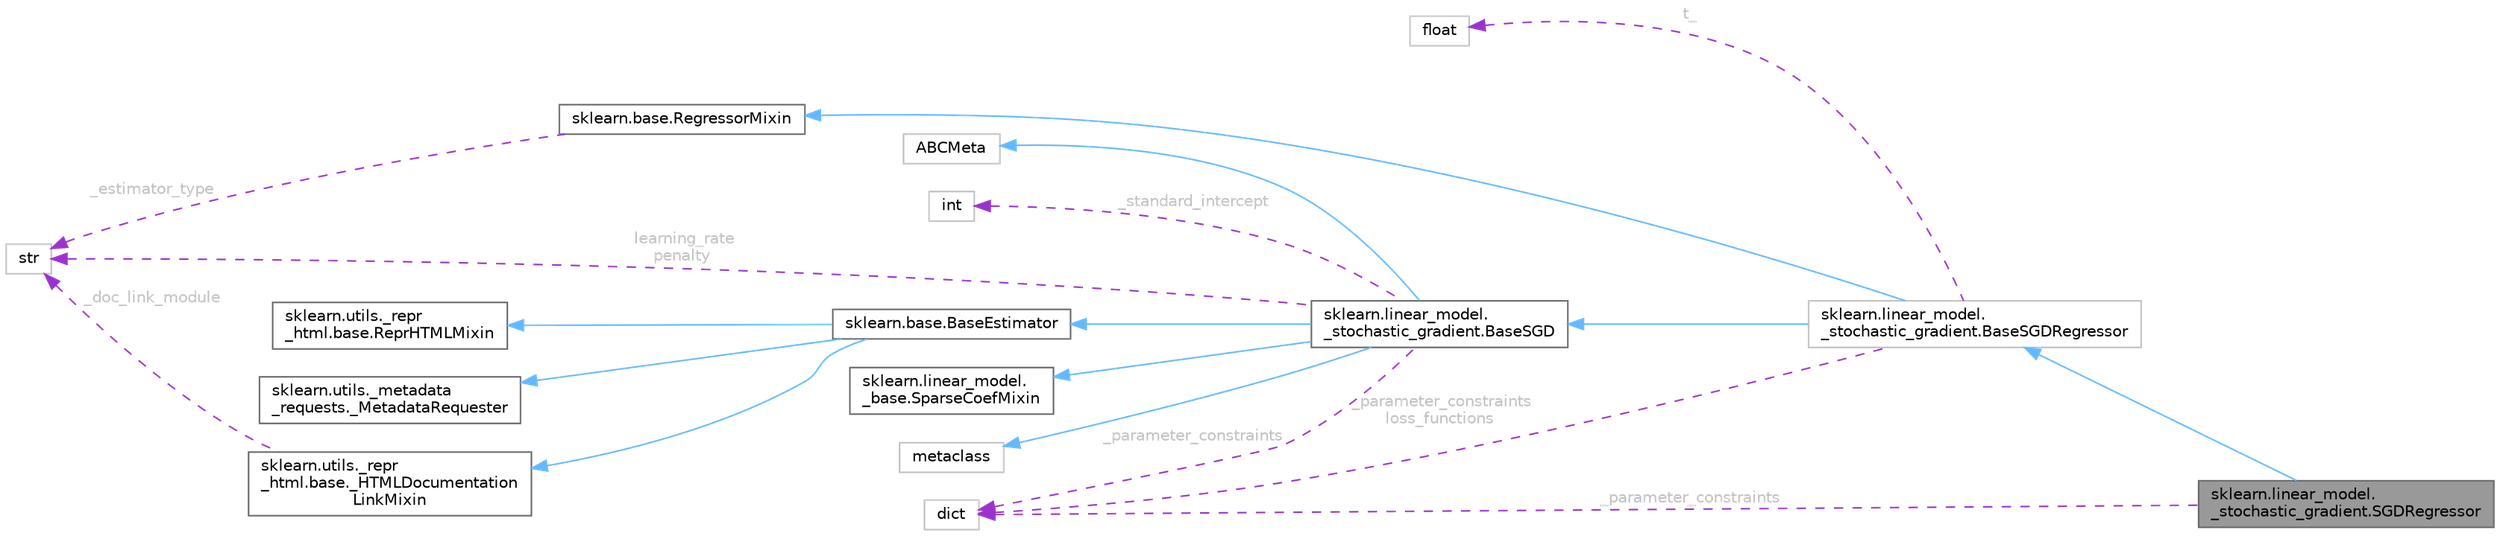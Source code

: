 digraph "sklearn.linear_model._stochastic_gradient.SGDRegressor"
{
 // LATEX_PDF_SIZE
  bgcolor="transparent";
  edge [fontname=Helvetica,fontsize=10,labelfontname=Helvetica,labelfontsize=10];
  node [fontname=Helvetica,fontsize=10,shape=box,height=0.2,width=0.4];
  rankdir="LR";
  Node1 [id="Node000001",label="sklearn.linear_model.\l_stochastic_gradient.SGDRegressor",height=0.2,width=0.4,color="gray40", fillcolor="grey60", style="filled", fontcolor="black",tooltip=" "];
  Node2 -> Node1 [id="edge19_Node000001_Node000002",dir="back",color="steelblue1",style="solid",tooltip=" "];
  Node2 [id="Node000002",label="sklearn.linear_model.\l_stochastic_gradient.BaseSGDRegressor",height=0.2,width=0.4,color="grey75", fillcolor="white", style="filled",URL="$d1/d08/classsklearn_1_1linear__model_1_1__stochastic__gradient_1_1BaseSGDRegressor.html",tooltip=" "];
  Node3 -> Node2 [id="edge20_Node000002_Node000003",dir="back",color="steelblue1",style="solid",tooltip=" "];
  Node3 [id="Node000003",label="sklearn.base.RegressorMixin",height=0.2,width=0.4,color="gray40", fillcolor="white", style="filled",URL="$df/d64/classsklearn_1_1base_1_1RegressorMixin.html",tooltip=" "];
  Node4 -> Node3 [id="edge21_Node000003_Node000004",dir="back",color="darkorchid3",style="dashed",tooltip=" ",label=" _estimator_type",fontcolor="grey" ];
  Node4 [id="Node000004",label="str",height=0.2,width=0.4,color="grey75", fillcolor="white", style="filled",tooltip=" "];
  Node5 -> Node2 [id="edge22_Node000002_Node000005",dir="back",color="steelblue1",style="solid",tooltip=" "];
  Node5 [id="Node000005",label="sklearn.linear_model.\l_stochastic_gradient.BaseSGD",height=0.2,width=0.4,color="gray40", fillcolor="white", style="filled",URL="$d6/d2f/classsklearn_1_1linear__model_1_1__stochastic__gradient_1_1BaseSGD.html",tooltip=" "];
  Node6 -> Node5 [id="edge23_Node000005_Node000006",dir="back",color="steelblue1",style="solid",tooltip=" "];
  Node6 [id="Node000006",label="sklearn.linear_model.\l_base.SparseCoefMixin",height=0.2,width=0.4,color="gray40", fillcolor="white", style="filled",URL="$d8/d5b/classsklearn_1_1linear__model_1_1__base_1_1SparseCoefMixin.html",tooltip=" "];
  Node7 -> Node5 [id="edge24_Node000005_Node000007",dir="back",color="steelblue1",style="solid",tooltip=" "];
  Node7 [id="Node000007",label="sklearn.base.BaseEstimator",height=0.2,width=0.4,color="gray40", fillcolor="white", style="filled",URL="$d3/d20/classsklearn_1_1base_1_1BaseEstimator.html",tooltip=" "];
  Node8 -> Node7 [id="edge25_Node000007_Node000008",dir="back",color="steelblue1",style="solid",tooltip=" "];
  Node8 [id="Node000008",label="sklearn.utils._repr\l_html.base.ReprHTMLMixin",height=0.2,width=0.4,color="gray40", fillcolor="white", style="filled",URL="$d3/d50/classsklearn_1_1utils_1_1__repr__html_1_1base_1_1ReprHTMLMixin.html",tooltip=" "];
  Node9 -> Node7 [id="edge26_Node000007_Node000009",dir="back",color="steelblue1",style="solid",tooltip=" "];
  Node9 [id="Node000009",label="sklearn.utils._repr\l_html.base._HTMLDocumentation\lLinkMixin",height=0.2,width=0.4,color="gray40", fillcolor="white", style="filled",URL="$d5/d05/classsklearn_1_1utils_1_1__repr__html_1_1base_1_1__HTMLDocumentationLinkMixin.html",tooltip=" "];
  Node4 -> Node9 [id="edge27_Node000009_Node000004",dir="back",color="darkorchid3",style="dashed",tooltip=" ",label=" _doc_link_module",fontcolor="grey" ];
  Node10 -> Node7 [id="edge28_Node000007_Node000010",dir="back",color="steelblue1",style="solid",tooltip=" "];
  Node10 [id="Node000010",label="sklearn.utils._metadata\l_requests._MetadataRequester",height=0.2,width=0.4,color="gray40", fillcolor="white", style="filled",URL="$d6/dfa/classsklearn_1_1utils_1_1__metadata__requests_1_1__MetadataRequester.html",tooltip=" "];
  Node11 -> Node5 [id="edge29_Node000005_Node000011",dir="back",color="steelblue1",style="solid",tooltip=" "];
  Node11 [id="Node000011",label="metaclass",height=0.2,width=0.4,color="grey75", fillcolor="white", style="filled",URL="$d1/d9a/classmetaclass.html",tooltip=" "];
  Node12 -> Node5 [id="edge30_Node000005_Node000012",dir="back",color="steelblue1",style="solid",tooltip=" "];
  Node12 [id="Node000012",label="ABCMeta",height=0.2,width=0.4,color="grey75", fillcolor="white", style="filled",URL="$df/d42/classABCMeta.html",tooltip=" "];
  Node13 -> Node5 [id="edge31_Node000005_Node000013",dir="back",color="darkorchid3",style="dashed",tooltip=" ",label=" _parameter_constraints",fontcolor="grey" ];
  Node13 [id="Node000013",label="dict",height=0.2,width=0.4,color="grey75", fillcolor="white", style="filled",tooltip=" "];
  Node4 -> Node5 [id="edge32_Node000005_Node000004",dir="back",color="darkorchid3",style="dashed",tooltip=" ",label=" learning_rate\npenalty",fontcolor="grey" ];
  Node14 -> Node5 [id="edge33_Node000005_Node000014",dir="back",color="darkorchid3",style="dashed",tooltip=" ",label=" _standard_intercept",fontcolor="grey" ];
  Node14 [id="Node000014",label="int",height=0.2,width=0.4,color="grey75", fillcolor="white", style="filled",tooltip=" "];
  Node13 -> Node2 [id="edge34_Node000002_Node000013",dir="back",color="darkorchid3",style="dashed",tooltip=" ",label=" _parameter_constraints\nloss_functions",fontcolor="grey" ];
  Node15 -> Node2 [id="edge35_Node000002_Node000015",dir="back",color="darkorchid3",style="dashed",tooltip=" ",label=" t_",fontcolor="grey" ];
  Node15 [id="Node000015",label="float",height=0.2,width=0.4,color="grey75", fillcolor="white", style="filled",tooltip=" "];
  Node13 -> Node1 [id="edge36_Node000001_Node000013",dir="back",color="darkorchid3",style="dashed",tooltip=" ",label=" _parameter_constraints",fontcolor="grey" ];
}
